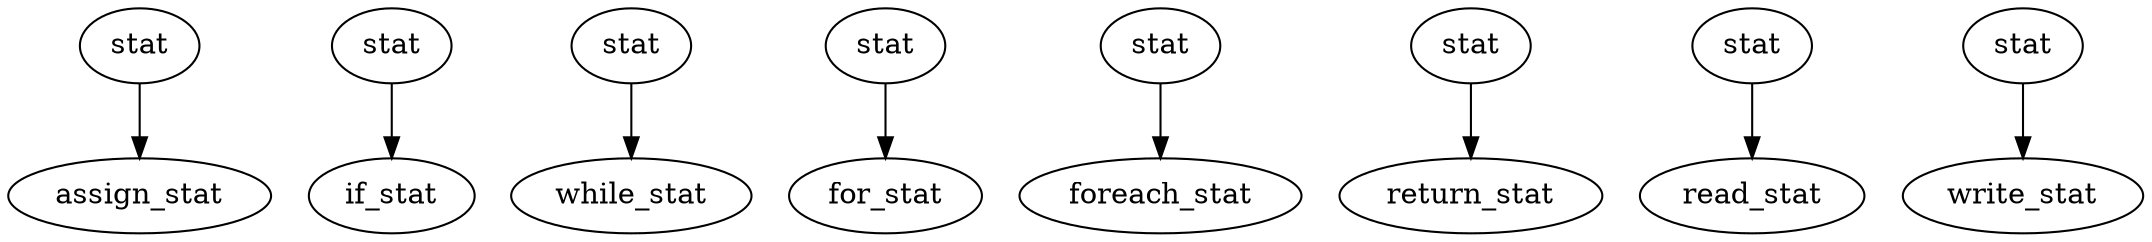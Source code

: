digraph {
	rankdir="TB";
	stat1 [label="stat"];
	stat2 [label="stat"];
	stat3 [label="stat"];
	stat4 [label="stat"];
	stat5 [label="stat"];
	stat6 [label="stat"];
	stat7 [label="stat"];
	stat8 [label="stat"];
	
	subgraph {
		rank="same";
		assign_stat [URL="\ref Sassign_stat"];
		if_stat [URL="\ref Sif_stat"];
		while_stat [URL="\ref Swhile_stat"];
		for_stat [URL="\ref Sdfor_stat"];
		foreach_stat [URL="\ref Sforeach_stat"];
		return_stat [URL="\ref Sreturn_stat"];
		read_stat [URL="\ref Sread_stat"];
		write_stat [URL="\ref Swrite_stat"];
	}
	
	stat1 -> assign_stat;
	stat2 -> if_stat;
	stat3 -> while_stat;
	stat4 -> for_stat;
	stat5 -> foreach_stat;
	stat6 -> return_stat;
	stat7 -> read_stat;
	stat8 -> write_stat;
}